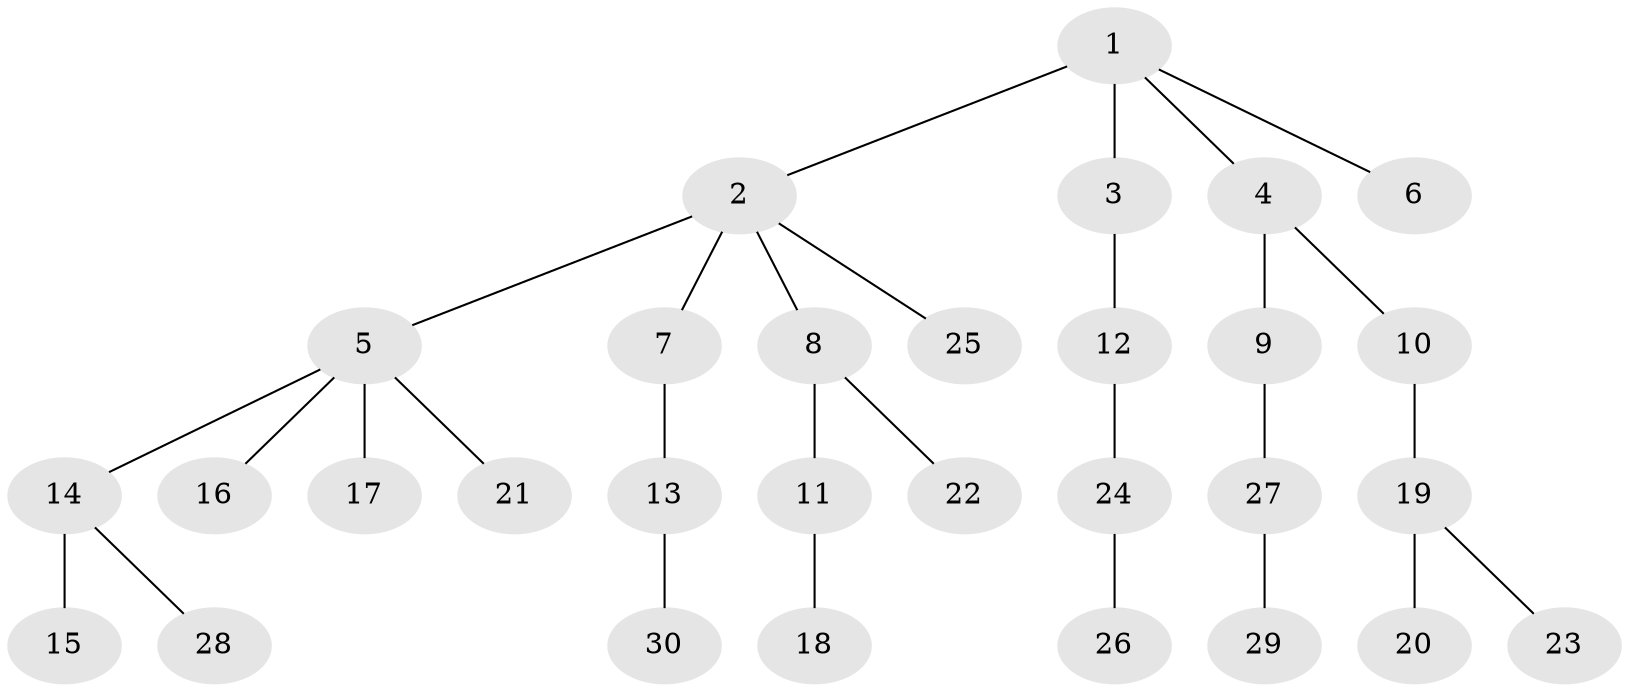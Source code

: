 // original degree distribution, {4: 0.1, 5: 0.05, 2: 0.23333333333333334, 3: 0.11666666666666667, 1: 0.5}
// Generated by graph-tools (version 1.1) at 2025/36/03/09/25 02:36:51]
// undirected, 30 vertices, 29 edges
graph export_dot {
graph [start="1"]
  node [color=gray90,style=filled];
  1;
  2;
  3;
  4;
  5;
  6;
  7;
  8;
  9;
  10;
  11;
  12;
  13;
  14;
  15;
  16;
  17;
  18;
  19;
  20;
  21;
  22;
  23;
  24;
  25;
  26;
  27;
  28;
  29;
  30;
  1 -- 2 [weight=1.0];
  1 -- 3 [weight=2.0];
  1 -- 4 [weight=1.0];
  1 -- 6 [weight=1.0];
  2 -- 5 [weight=1.0];
  2 -- 7 [weight=2.0];
  2 -- 8 [weight=1.0];
  2 -- 25 [weight=1.0];
  3 -- 12 [weight=1.0];
  4 -- 9 [weight=1.0];
  4 -- 10 [weight=1.0];
  5 -- 14 [weight=1.0];
  5 -- 16 [weight=1.0];
  5 -- 17 [weight=1.0];
  5 -- 21 [weight=1.0];
  7 -- 13 [weight=1.0];
  8 -- 11 [weight=1.0];
  8 -- 22 [weight=1.0];
  9 -- 27 [weight=1.0];
  10 -- 19 [weight=2.0];
  11 -- 18 [weight=1.0];
  12 -- 24 [weight=1.0];
  13 -- 30 [weight=1.0];
  14 -- 15 [weight=3.0];
  14 -- 28 [weight=1.0];
  19 -- 20 [weight=1.0];
  19 -- 23 [weight=1.0];
  24 -- 26 [weight=1.0];
  27 -- 29 [weight=2.0];
}
